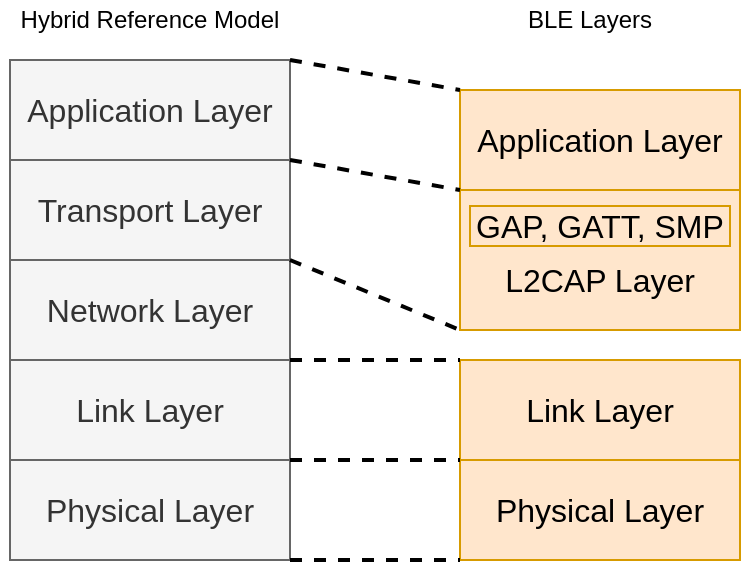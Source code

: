 <mxfile version="14.6.13" type="device"><diagram id="FJ29L9B5ON3IeZBQ2MSM" name="Page-1"><mxGraphModel dx="1185" dy="688" grid="1" gridSize="10" guides="1" tooltips="1" connect="1" arrows="1" fold="1" page="1" pageScale="1" pageWidth="390" pageHeight="300" math="0" shadow="0"><root><mxCell id="0"/><mxCell id="1" parent="0"/><mxCell id="DxuIowINJl8ra01JhDWy-2" value="&lt;span style=&quot;font-size: 16px&quot;&gt;Application Layer&lt;/span&gt;" style="rounded=0;whiteSpace=wrap;html=1;fillColor=#ffe6cc;strokeColor=#d79b00;" parent="1" vertex="1"><mxGeometry x="240" y="55" width="140" height="50" as="geometry"/></mxCell><mxCell id="DxuIowINJl8ra01JhDWy-3" value="&lt;span style=&quot;font-size: 16px&quot;&gt;&lt;br&gt;L2CAP Layer&lt;/span&gt;" style="rounded=0;whiteSpace=wrap;html=1;fillColor=#ffe6cc;strokeColor=#d79b00;" parent="1" vertex="1"><mxGeometry x="240" y="105" width="140" height="70" as="geometry"/></mxCell><mxCell id="DxuIowINJl8ra01JhDWy-4" value="&lt;span style=&quot;font-size: 16px&quot;&gt;Link Layer&lt;/span&gt;" style="rounded=0;whiteSpace=wrap;html=1;fillColor=#ffe6cc;strokeColor=#d79b00;" parent="1" vertex="1"><mxGeometry x="240" y="190" width="140" height="50" as="geometry"/></mxCell><mxCell id="DxuIowINJl8ra01JhDWy-5" value="&lt;span style=&quot;font-size: 16px&quot;&gt;Physical Layer&lt;/span&gt;" style="rounded=0;whiteSpace=wrap;html=1;fillColor=#ffe6cc;strokeColor=#d79b00;" parent="1" vertex="1"><mxGeometry x="240" y="240" width="140" height="50" as="geometry"/></mxCell><mxCell id="BlDgGx-yPVDPAplNl01f-1" value="&lt;span style=&quot;font-size: 16px&quot;&gt;Transport Layer&lt;/span&gt;" style="rounded=0;whiteSpace=wrap;html=1;fillColor=#f5f5f5;strokeColor=#666666;fontColor=#333333;" vertex="1" parent="1"><mxGeometry x="15" y="90" width="140" height="50" as="geometry"/></mxCell><mxCell id="BlDgGx-yPVDPAplNl01f-2" value="&lt;span style=&quot;font-size: 16px&quot;&gt;Network Layer&lt;/span&gt;" style="rounded=0;whiteSpace=wrap;html=1;fillColor=#f5f5f5;strokeColor=#666666;fontColor=#333333;" vertex="1" parent="1"><mxGeometry x="15" y="140" width="140" height="50" as="geometry"/></mxCell><mxCell id="BlDgGx-yPVDPAplNl01f-3" value="&lt;span style=&quot;font-size: 16px&quot;&gt;Link Layer&lt;/span&gt;" style="rounded=0;whiteSpace=wrap;html=1;fillColor=#f5f5f5;strokeColor=#666666;fontColor=#333333;" vertex="1" parent="1"><mxGeometry x="15" y="190" width="140" height="50" as="geometry"/></mxCell><mxCell id="BlDgGx-yPVDPAplNl01f-4" value="&lt;span style=&quot;font-size: 16px&quot;&gt;Physical Layer&lt;/span&gt;" style="rounded=0;whiteSpace=wrap;html=1;fillColor=#f5f5f5;strokeColor=#666666;fontColor=#333333;" vertex="1" parent="1"><mxGeometry x="15" y="240" width="140" height="50" as="geometry"/></mxCell><mxCell id="BlDgGx-yPVDPAplNl01f-5" value="&lt;span style=&quot;font-size: 16px&quot;&gt;Application Layer&lt;/span&gt;" style="rounded=0;whiteSpace=wrap;html=1;fillColor=#f5f5f5;strokeColor=#666666;fontColor=#333333;" vertex="1" parent="1"><mxGeometry x="15" y="40" width="140" height="50" as="geometry"/></mxCell><mxCell id="BlDgGx-yPVDPAplNl01f-6" value="Hybrid Reference Model" style="text;html=1;strokeColor=none;fillColor=none;align=center;verticalAlign=middle;whiteSpace=wrap;rounded=0;" vertex="1" parent="1"><mxGeometry x="10" y="10" width="150" height="20" as="geometry"/></mxCell><mxCell id="BlDgGx-yPVDPAplNl01f-8" value="BLE Layers" style="text;html=1;strokeColor=none;fillColor=none;align=center;verticalAlign=middle;whiteSpace=wrap;rounded=0;" vertex="1" parent="1"><mxGeometry x="230" y="10" width="150" height="20" as="geometry"/></mxCell><mxCell id="BlDgGx-yPVDPAplNl01f-9" value="" style="endArrow=none;dashed=1;html=1;exitX=1;exitY=0;exitDx=0;exitDy=0;entryX=0;entryY=0;entryDx=0;entryDy=0;strokeWidth=2;" edge="1" parent="1" source="BlDgGx-yPVDPAplNl01f-4" target="DxuIowINJl8ra01JhDWy-5"><mxGeometry width="50" height="50" relative="1" as="geometry"><mxPoint x="295" y="200" as="sourcePoint"/><mxPoint x="345" y="150" as="targetPoint"/></mxGeometry></mxCell><mxCell id="BlDgGx-yPVDPAplNl01f-10" value="" style="endArrow=none;dashed=1;html=1;exitX=1;exitY=0;exitDx=0;exitDy=0;strokeWidth=2;entryX=0;entryY=0;entryDx=0;entryDy=0;" edge="1" parent="1" target="DxuIowINJl8ra01JhDWy-4"><mxGeometry width="50" height="50" relative="1" as="geometry"><mxPoint x="155" y="190" as="sourcePoint"/><mxPoint x="235" y="170" as="targetPoint"/></mxGeometry></mxCell><mxCell id="BlDgGx-yPVDPAplNl01f-11" value="" style="endArrow=none;dashed=1;html=1;exitX=1;exitY=0;exitDx=0;exitDy=0;entryX=0;entryY=1;entryDx=0;entryDy=0;strokeWidth=2;" edge="1" parent="1" target="DxuIowINJl8ra01JhDWy-3"><mxGeometry width="50" height="50" relative="1" as="geometry"><mxPoint x="155" y="140" as="sourcePoint"/><mxPoint x="235" y="140" as="targetPoint"/></mxGeometry></mxCell><mxCell id="BlDgGx-yPVDPAplNl01f-12" value="" style="endArrow=none;dashed=1;html=1;exitX=1;exitY=0;exitDx=0;exitDy=0;entryX=0;entryY=1;entryDx=0;entryDy=0;strokeWidth=2;" edge="1" parent="1" target="DxuIowINJl8ra01JhDWy-2"><mxGeometry width="50" height="50" relative="1" as="geometry"><mxPoint x="155" y="90" as="sourcePoint"/><mxPoint x="235" y="90" as="targetPoint"/></mxGeometry></mxCell><mxCell id="BlDgGx-yPVDPAplNl01f-13" value="" style="endArrow=none;dashed=1;html=1;exitX=1;exitY=0;exitDx=0;exitDy=0;entryX=0;entryY=0;entryDx=0;entryDy=0;strokeWidth=2;" edge="1" parent="1" target="DxuIowINJl8ra01JhDWy-2"><mxGeometry width="50" height="50" relative="1" as="geometry"><mxPoint x="155" y="40" as="sourcePoint"/><mxPoint x="235" y="40" as="targetPoint"/></mxGeometry></mxCell><mxCell id="BlDgGx-yPVDPAplNl01f-14" value="" style="endArrow=none;dashed=1;html=1;exitX=1;exitY=0;exitDx=0;exitDy=0;strokeWidth=2;entryX=0;entryY=1;entryDx=0;entryDy=0;" edge="1" parent="1" target="DxuIowINJl8ra01JhDWy-5"><mxGeometry width="50" height="50" relative="1" as="geometry"><mxPoint x="155" y="290" as="sourcePoint"/><mxPoint x="235" y="270" as="targetPoint"/></mxGeometry></mxCell><mxCell id="BlDgGx-yPVDPAplNl01f-15" value="&lt;span style=&quot;font-size: 16px&quot;&gt;GAP, GATT, SMP&lt;/span&gt;" style="rounded=0;whiteSpace=wrap;html=1;fillColor=#ffe6cc;strokeColor=#d79b00;" vertex="1" parent="1"><mxGeometry x="245" y="113" width="130" height="20" as="geometry"/></mxCell></root></mxGraphModel></diagram></mxfile>